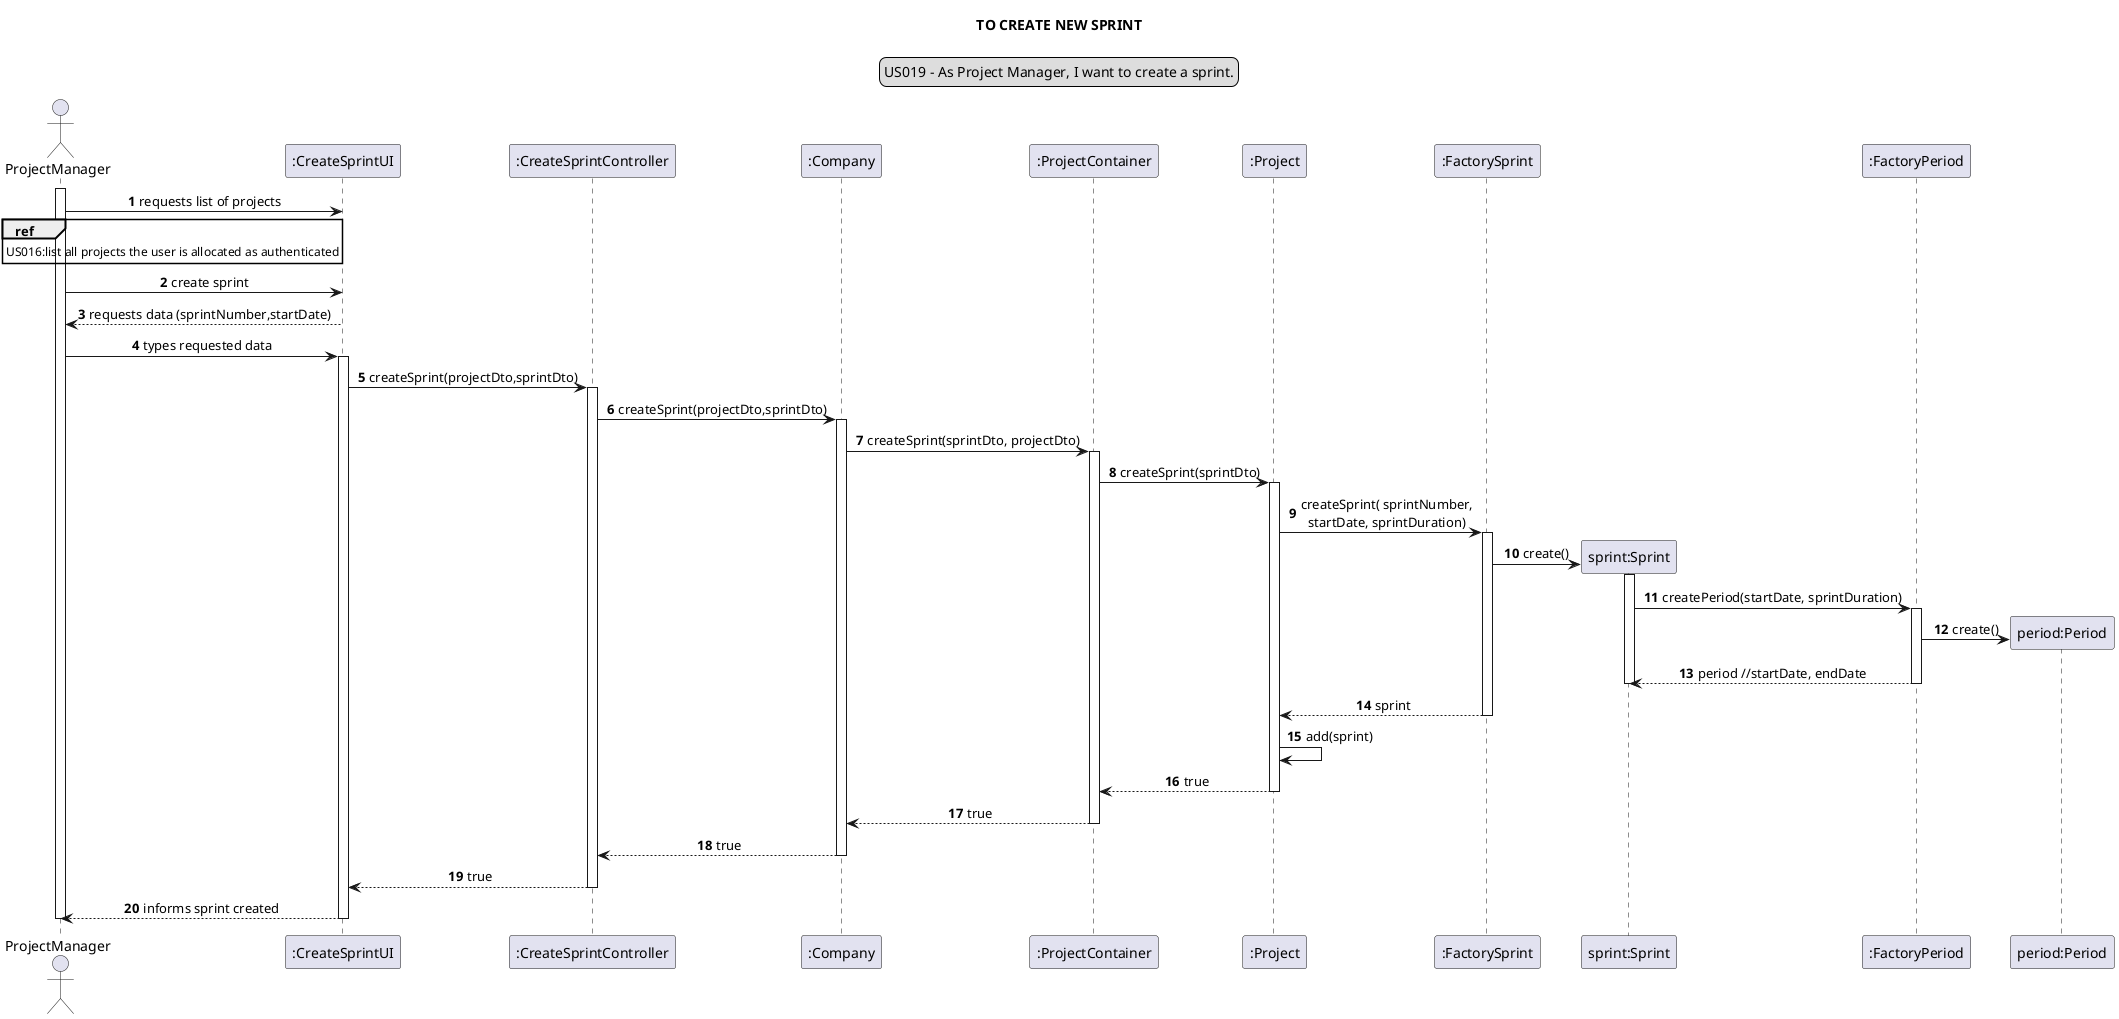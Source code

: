 @startuml

skinparam sequenceMessageAlign center
title TO CREATE NEW SPRINT
legend top
US019 - As Project Manager, I want to create a sprint.
end legend
autonumber

actor ProjectManager as pm
participant ":CreateSprintUI" as ui
participant ":CreateSprintController" as ct
participant ":Company" as c
participant ":ProjectContainer" as pc
participant ":Project" as p
participant ":FactorySprint" as fact
participant "sprint:Sprint" as ss
participant ":FactoryPeriod" as fp
participant "period:Period" as pp

activate pm
pm -> ui: requests list of projects
ref over pm : US016:list all projects the user is allocated as authenticated
pm -> ui : create sprint
ui --> pm : requests data (sprintNumber,startDate)

pm -> ui: types requested data
activate ui

ui -> ct: createSprint(projectDto,sprintDto)
activate ct

ct -> c: createSprint(projectDto,sprintDto)
activate c

c -> pc: createSprint(sprintDto, projectDto)
activate pc

pc -> p: createSprint(sprintDto)
activate p

p -> fact: createSprint( sprintNumber,\nstartDate, sprintDuration)
activate fact

create ss
fact -> ss: create()

activate ss

ss -> fp : createPeriod(startDate, sprintDuration)

activate fp

create pp
fp -> pp : create()
fp --> ss : period //startDate, endDate
deactivate ss
deactivate fp
fact --> p : sprint

deactivate fact
p -> p: add(sprint)

p --> pc: true
deactivate p

pc --> c : true
deactivate pc

c --> ct : true
deactivate c

ct --> ui : true
deactivate ct


ui --> pm: informs sprint created
deactivate ui
deactivate pm
@enduml